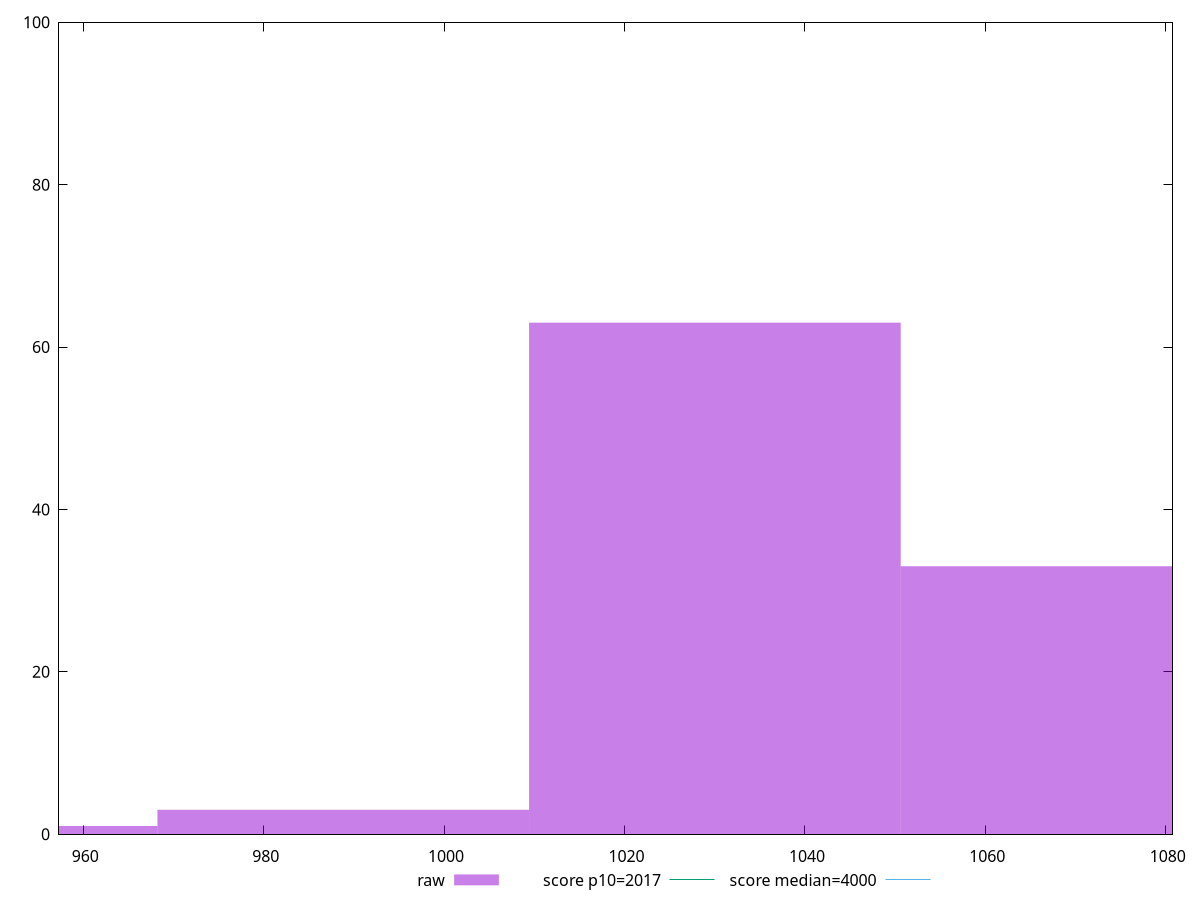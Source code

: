 reset

$raw <<EOF
988.8214461500602 3
1030.022339739646 63
1071.2232333292318 33
947.6205525604743 1
EOF

set key outside below
set boxwidth 41.20089358958584
set xrange [957.3080000000004:1080.752]
set yrange [0:100]
set trange [0:100]
set style fill transparent solid 0.5 noborder

set parametric
set terminal svg size 640, 490 enhanced background rgb 'white'
set output "reports/report_00033_2021-03-01T14-23-16.841Z/mainthread-work-breakdown/samples/astro-inner/raw/histogram.svg"

plot $raw title "raw" with boxes, \
     2017,t title "score p10=2017", \
     4000,t title "score median=4000"

reset
